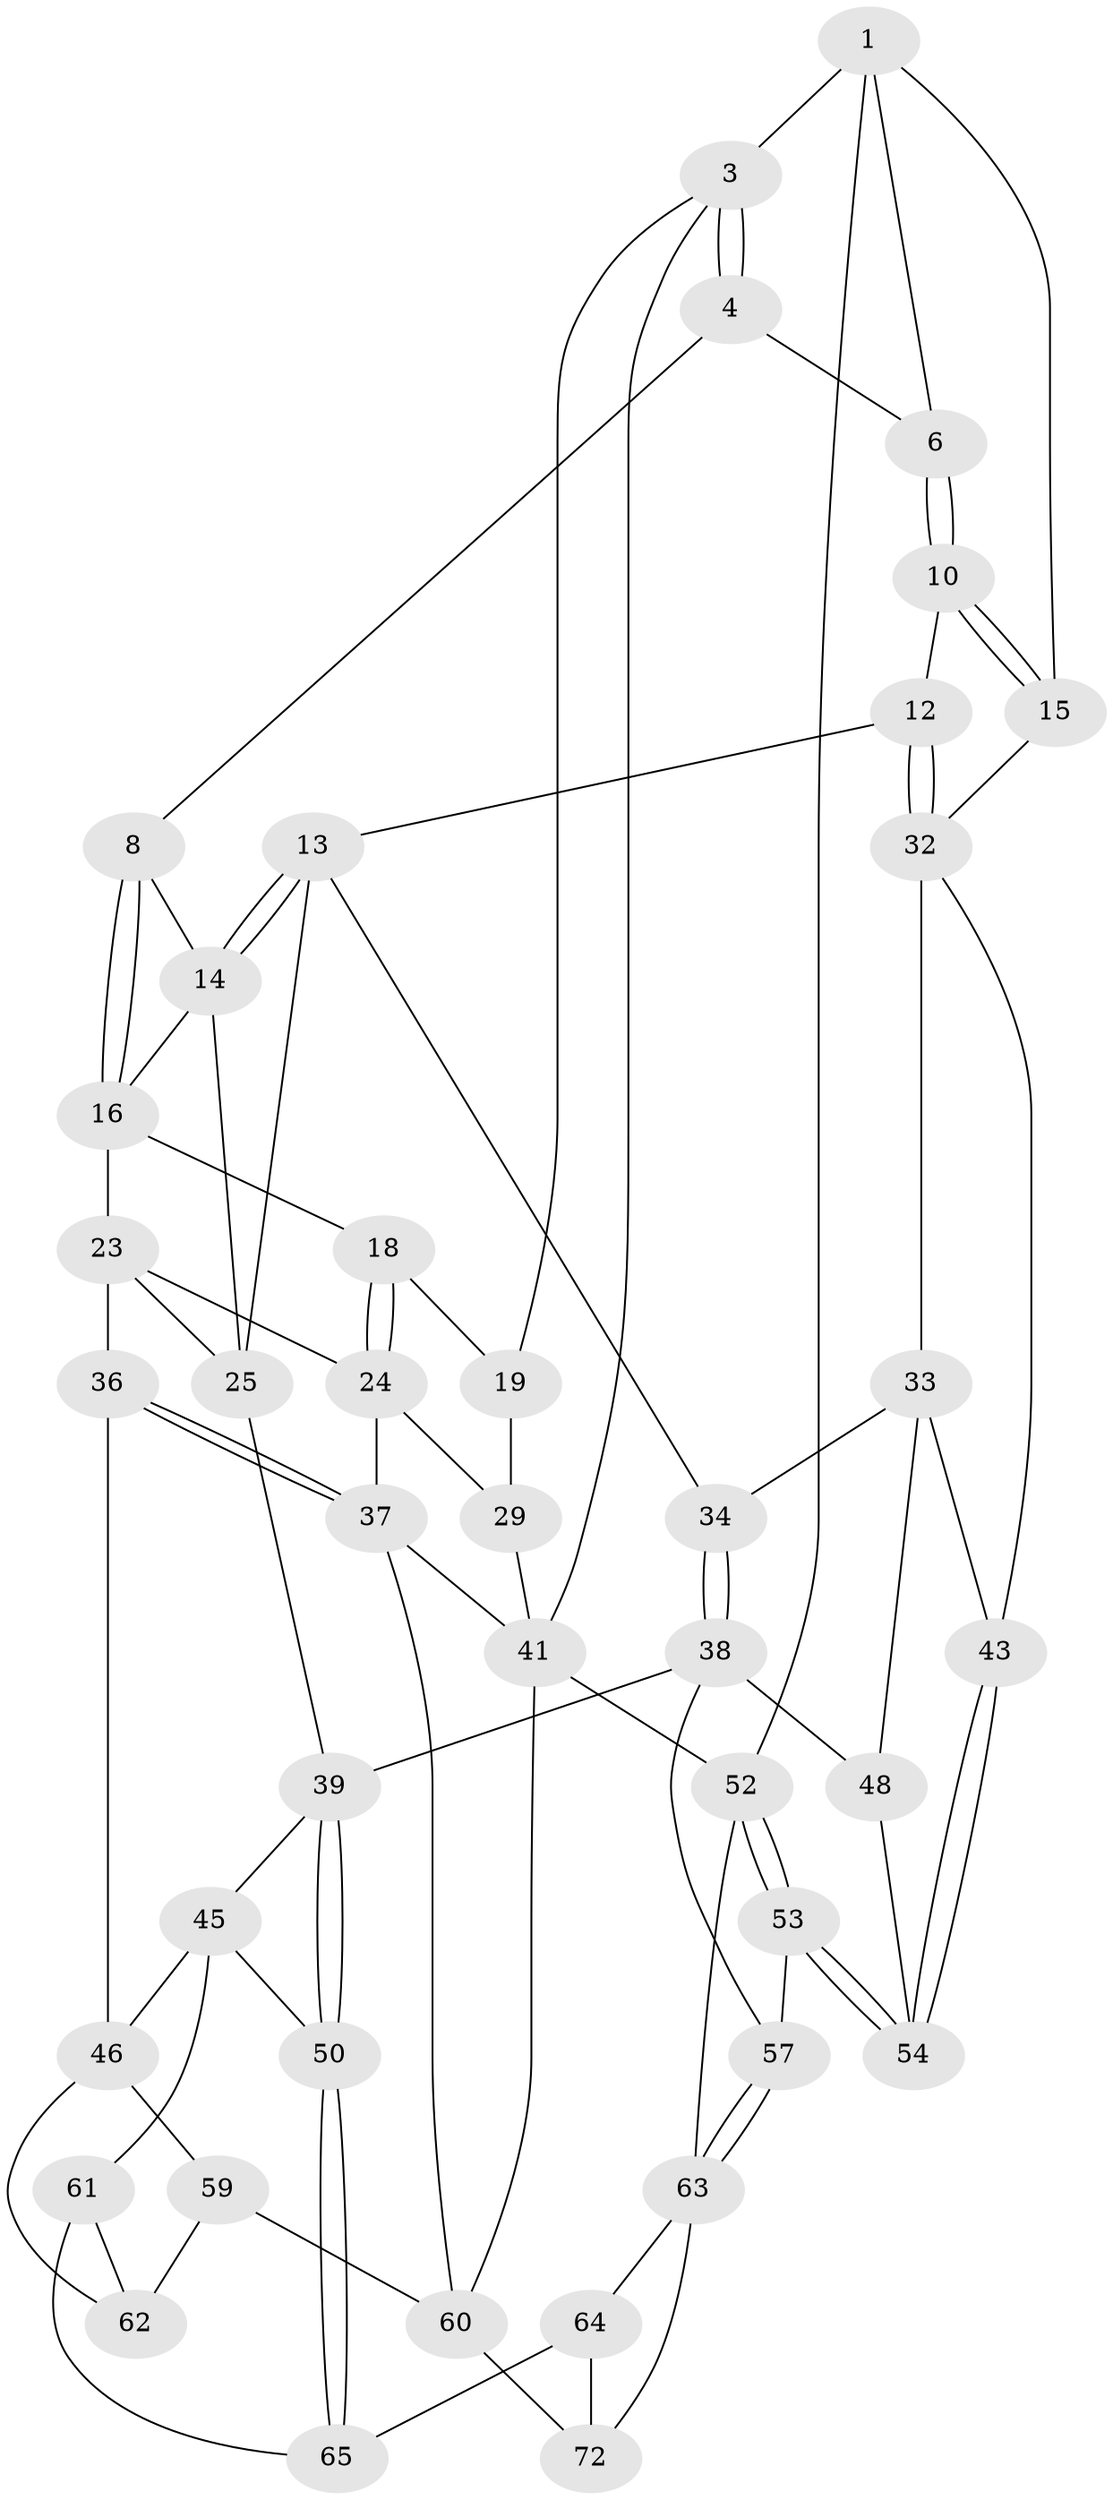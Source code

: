 // original degree distribution, {3: 0.027777777777777776, 6: 0.2361111111111111, 5: 0.4722222222222222, 4: 0.2638888888888889}
// Generated by graph-tools (version 1.1) at 2025/42/03/06/25 10:42:31]
// undirected, 42 vertices, 88 edges
graph export_dot {
graph [start="1"]
  node [color=gray90,style=filled];
  1 [pos="+0.7090854990590305+0",super="+2"];
  3 [pos="+0+0"];
  4 [pos="+0.42285317448653975+0",super="+5"];
  6 [pos="+0.8478709404543384+0.19322921326124198",super="+7"];
  8 [pos="+0.4312984736365013+0.03238672234883125",super="+9"];
  10 [pos="+0.8699877809560493+0.20618030562089848",super="+11"];
  12 [pos="+0.8200504738835891+0.3642040102510986"];
  13 [pos="+0.7072402411603875+0.3590005297480412",super="+30"];
  14 [pos="+0.6936901737870561+0.33937359634968634",super="+21"];
  15 [pos="+1+0",super="+22"];
  16 [pos="+0.4172420664892534+0.1290154081093786",super="+17"];
  18 [pos="+0.14049297960250343+0.2892246013969014"];
  19 [pos="+0.07481173920982238+0.279540280375878",super="+20"];
  23 [pos="+0.2895893825608622+0.40817930900390853",super="+27"];
  24 [pos="+0.22674543598549807+0.43042828728373045",super="+28"];
  25 [pos="+0.505712993981594+0.4348284973951733",super="+26"];
  29 [pos="+0.08255438966712174+0.4084215405731461",super="+31"];
  32 [pos="+0.8719575740130566+0.45791032323228864",super="+35"];
  33 [pos="+0.8639502481348749+0.46547159319094805",super="+44"];
  34 [pos="+0.6848930215633775+0.5585612453413651"];
  36 [pos="+0.2384053835323744+0.6290830138834957"];
  37 [pos="+0.1386003891518269+0.6130835984569505",super="+47"];
  38 [pos="+0.6586930743822524+0.6609978880480237",super="+49"];
  39 [pos="+0.6567365254374519+0.6612917978689064",super="+40"];
  41 [pos="+0+0.6467293257502085",super="+42"];
  43 [pos="+1+0.7878304126243024"];
  45 [pos="+0.4309278323489275+0.6418036315149953",super="+51"];
  46 [pos="+0.3076359303108956+0.6784371860534082",super="+58"];
  48 [pos="+0.7195218180903459+0.6703611462480431"];
  50 [pos="+0.5302561653751858+0.761015832919352"];
  52 [pos="+1+1"];
  53 [pos="+1+1",super="+56"];
  54 [pos="+1+0.928877302162589",super="+55"];
  57 [pos="+0.6916680322582172+0.7541738265650156"];
  59 [pos="+0.27114219384554494+0.8478795000088655"];
  60 [pos="+0.15678432550222038+0.8177882583142465",super="+70"];
  61 [pos="+0.4018671626218589+0.7758070768365659",super="+67"];
  62 [pos="+0.38689389680335484+0.7679178275284397",super="+66"];
  63 [pos="+0.6888136954045249+0.8742193328099452",super="+68"];
  64 [pos="+0.6579838671356592+0.87308492509113",super="+71"];
  65 [pos="+0.5344179468050808+0.8114727475226557",super="+69"];
  72 [pos="+0.3973039404140967+1"];
  1 -- 6;
  1 -- 3;
  1 -- 52;
  1 -- 15;
  3 -- 4;
  3 -- 4;
  3 -- 41;
  3 -- 19;
  4 -- 8;
  4 -- 6;
  6 -- 10;
  6 -- 10;
  8 -- 16;
  8 -- 16;
  8 -- 14;
  10 -- 15 [weight=2];
  10 -- 15;
  10 -- 12;
  12 -- 13;
  12 -- 32;
  12 -- 32;
  13 -- 14;
  13 -- 14;
  13 -- 25;
  13 -- 34;
  14 -- 16;
  14 -- 25;
  15 -- 32;
  16 -- 18;
  16 -- 23;
  18 -- 19;
  18 -- 24;
  18 -- 24;
  19 -- 29 [weight=2];
  23 -- 24;
  23 -- 36;
  23 -- 25;
  24 -- 29;
  24 -- 37;
  25 -- 39;
  29 -- 41;
  32 -- 33;
  32 -- 43;
  33 -- 34;
  33 -- 48;
  33 -- 43;
  34 -- 38;
  34 -- 38;
  36 -- 37;
  36 -- 37;
  36 -- 46;
  37 -- 41;
  37 -- 60;
  38 -- 39;
  38 -- 48;
  38 -- 57;
  39 -- 50;
  39 -- 50;
  39 -- 45;
  41 -- 52;
  41 -- 60;
  43 -- 54;
  43 -- 54;
  45 -- 46;
  45 -- 50;
  45 -- 61;
  46 -- 62;
  46 -- 59;
  48 -- 54;
  50 -- 65;
  50 -- 65;
  52 -- 53;
  52 -- 53;
  52 -- 63;
  53 -- 54 [weight=2];
  53 -- 54;
  53 -- 57;
  57 -- 63;
  57 -- 63;
  59 -- 60;
  59 -- 62;
  60 -- 72;
  61 -- 62 [weight=2];
  61 -- 65;
  63 -- 64;
  63 -- 72;
  64 -- 65 [weight=2];
  64 -- 72;
}
